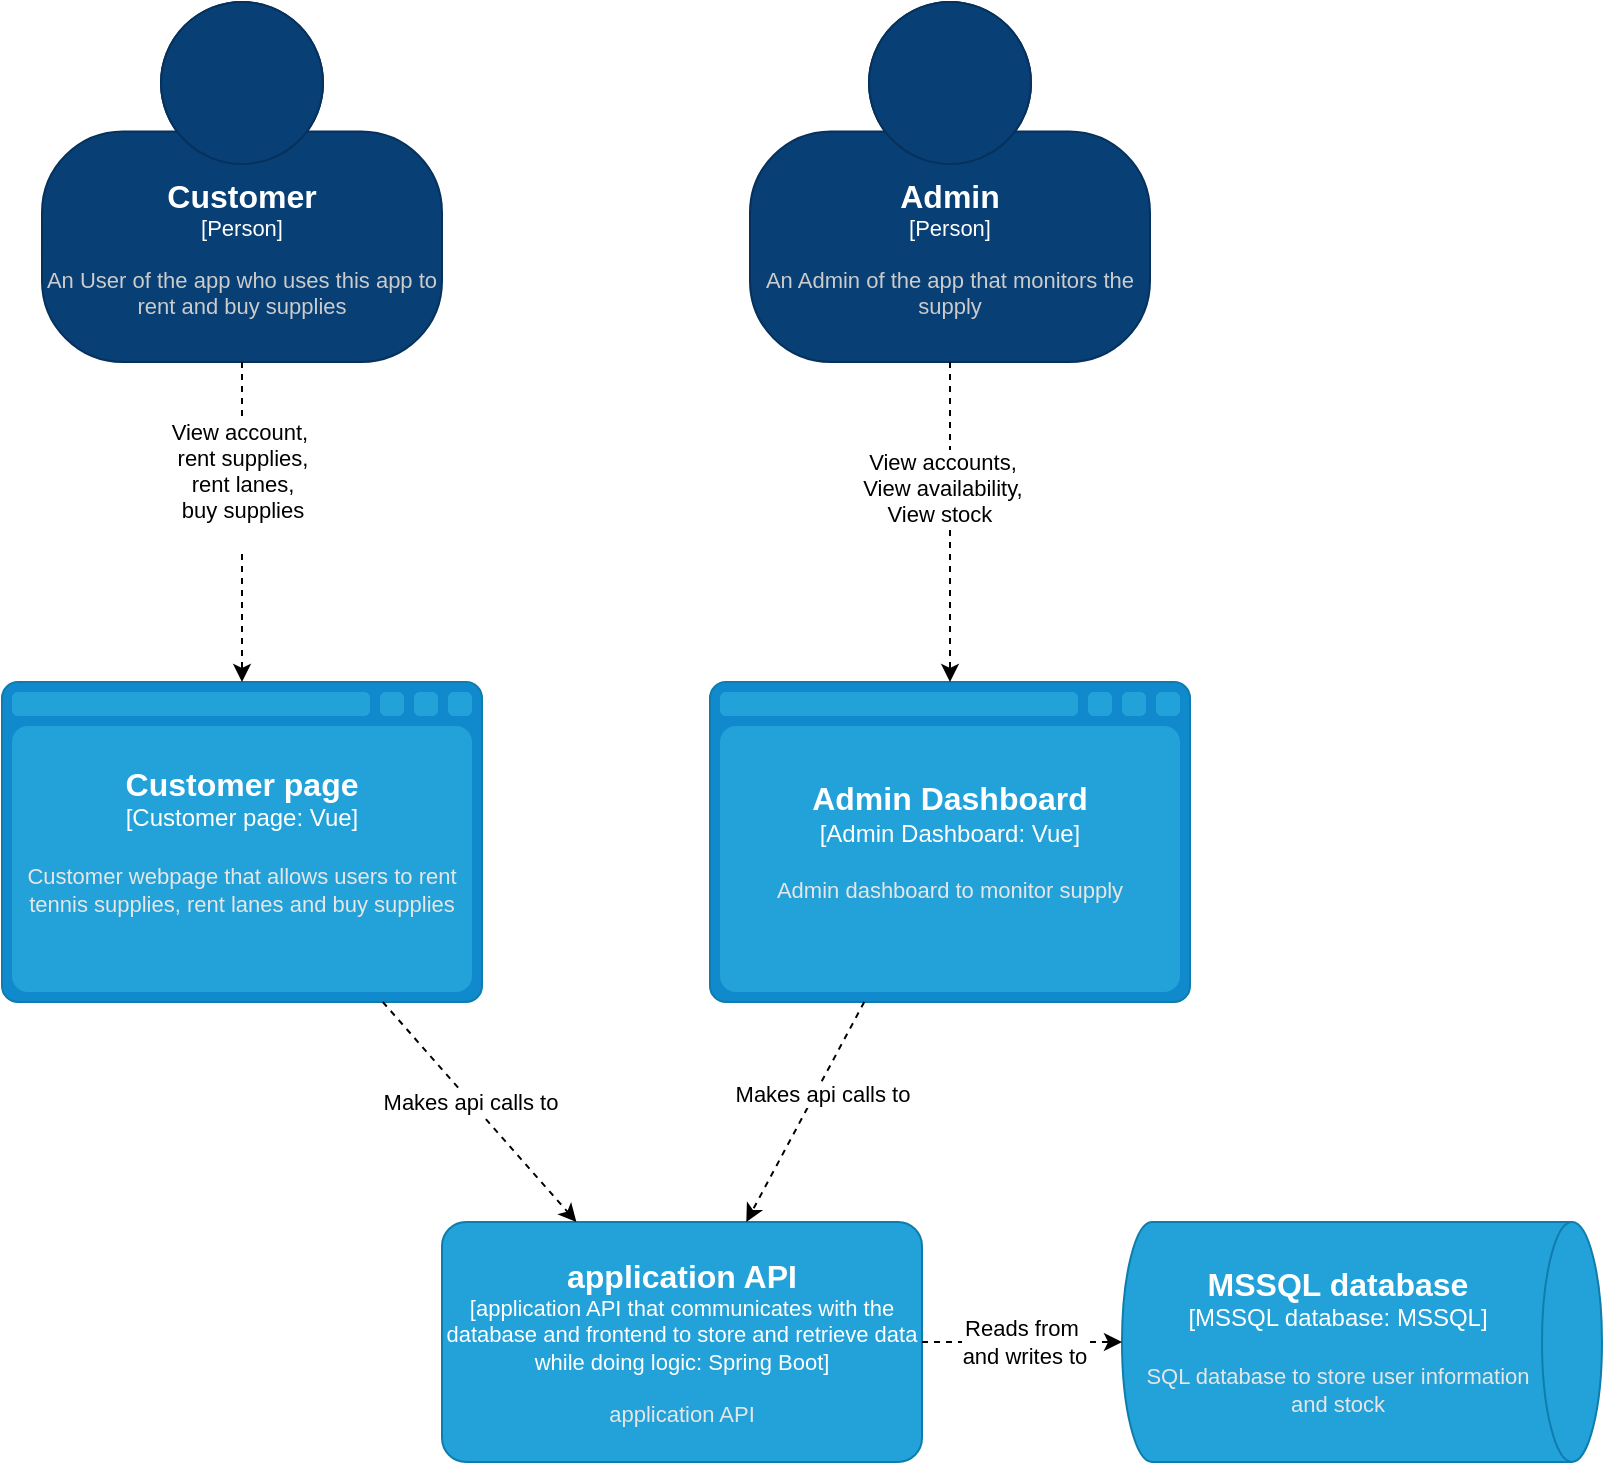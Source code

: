<mxfile version="24.1.0" type="device">
  <diagram name="Page-1" id="nPhfZetWBflj6X07gC4a">
    <mxGraphModel dx="1489" dy="1591" grid="1" gridSize="10" guides="1" tooltips="1" connect="1" arrows="1" fold="1" page="1" pageScale="1" pageWidth="1169" pageHeight="827" math="0" shadow="0">
      <root>
        <mxCell id="0" />
        <mxCell id="1" parent="0" />
        <object placeholders="1" c4Name="Customer" c4Type="Person" c4Description="An User of the app who uses this app to rent and buy supplies" label="&lt;font style=&quot;font-size: 16px&quot;&gt;&lt;b&gt;%c4Name%&lt;/b&gt;&lt;/font&gt;&lt;div&gt;[%c4Type%]&lt;/div&gt;&lt;br&gt;&lt;div&gt;&lt;font style=&quot;font-size: 11px&quot;&gt;&lt;font color=&quot;#cccccc&quot;&gt;%c4Description%&lt;/font&gt;&lt;/div&gt;" id="tJiusB9u_01UPpiJX9_t-4">
          <mxCell style="html=1;fontSize=11;dashed=0;whiteSpace=wrap;fillColor=#083F75;strokeColor=#06315C;fontColor=#ffffff;shape=mxgraph.c4.person2;align=center;metaEdit=1;points=[[0.5,0,0],[1,0.5,0],[1,0.75,0],[0.75,1,0],[0.5,1,0],[0.25,1,0],[0,0.75,0],[0,0.5,0]];resizable=0;" parent="1" vertex="1">
            <mxGeometry x="130" y="-130" width="200" height="180" as="geometry" />
          </mxCell>
        </object>
        <object placeholders="1" c4Name="Admin" c4Type="Person" c4Description="An Admin of the app that monitors the supply " label="&lt;font style=&quot;font-size: 16px&quot;&gt;&lt;b&gt;%c4Name%&lt;/b&gt;&lt;/font&gt;&lt;div&gt;[%c4Type%]&lt;/div&gt;&lt;br&gt;&lt;div&gt;&lt;font style=&quot;font-size: 11px&quot;&gt;&lt;font color=&quot;#cccccc&quot;&gt;%c4Description%&lt;/font&gt;&lt;/div&gt;" id="tJiusB9u_01UPpiJX9_t-5">
          <mxCell style="html=1;fontSize=11;dashed=0;whiteSpace=wrap;fillColor=#083F75;strokeColor=#06315C;fontColor=#ffffff;shape=mxgraph.c4.person2;align=center;metaEdit=1;points=[[0.5,0,0],[1,0.5,0],[1,0.75,0],[0.75,1,0],[0.5,1,0],[0.25,1,0],[0,0.75,0],[0,0.5,0]];resizable=0;" parent="1" vertex="1">
            <mxGeometry x="484" y="-130" width="200" height="180" as="geometry" />
          </mxCell>
        </object>
        <object placeholders="1" c4Type="Admin Dashboard" c4Container="Admin Dashboard" c4Technology="Vue" c4Description="Admin dashboard to monitor supply" label="&lt;font style=&quot;font-size: 16px&quot;&gt;&lt;b&gt;%c4Type%&lt;/b&gt;&lt;/font&gt;&lt;div&gt;[%c4Container%:&amp;nbsp;%c4Technology%]&lt;/div&gt;&lt;br&gt;&lt;div&gt;&lt;font style=&quot;font-size: 11px&quot;&gt;&lt;font color=&quot;#E6E6E6&quot;&gt;%c4Description%&lt;/font&gt;&lt;/div&gt;" id="tJiusB9u_01UPpiJX9_t-6">
          <mxCell style="shape=mxgraph.c4.webBrowserContainer2;whiteSpace=wrap;html=1;boundedLbl=1;rounded=0;labelBackgroundColor=none;strokeColor=#118ACD;fillColor=#23A2D9;strokeColor=#118ACD;strokeColor2=#0E7DAD;fontSize=12;fontColor=#ffffff;align=center;metaEdit=1;points=[[0.5,0,0],[1,0.25,0],[1,0.5,0],[1,0.75,0],[0.5,1,0],[0,0.75,0],[0,0.5,0],[0,0.25,0]];resizable=0;" parent="1" vertex="1">
            <mxGeometry x="464" y="210" width="240" height="160" as="geometry" />
          </mxCell>
        </object>
        <object placeholders="1" c4Type="Customer page" c4Container="Customer page" c4Technology="Vue" c4Description="Customer webpage that allows users to rent tennis supplies, rent lanes and buy supplies " label="&lt;font style=&quot;font-size: 16px&quot;&gt;&lt;b&gt;%c4Type%&lt;/b&gt;&lt;/font&gt;&lt;div&gt;[%c4Container%:&amp;nbsp;%c4Technology%]&lt;/div&gt;&lt;br&gt;&lt;div&gt;&lt;font style=&quot;font-size: 11px&quot;&gt;&lt;font color=&quot;#E6E6E6&quot;&gt;%c4Description%&lt;/font&gt;&lt;/div&gt;" id="tJiusB9u_01UPpiJX9_t-7">
          <mxCell style="shape=mxgraph.c4.webBrowserContainer2;whiteSpace=wrap;html=1;boundedLbl=1;rounded=0;labelBackgroundColor=none;strokeColor=#118ACD;fillColor=#23A2D9;strokeColor=#118ACD;strokeColor2=#0E7DAD;fontSize=12;fontColor=#ffffff;align=center;metaEdit=1;points=[[0.5,0,0],[1,0.25,0],[1,0.5,0],[1,0.75,0],[0.5,1,0],[0,0.75,0],[0,0.5,0],[0,0.25,0]];resizable=0;" parent="1" vertex="1">
            <mxGeometry x="110" y="210" width="240" height="160" as="geometry" />
          </mxCell>
        </object>
        <object placeholders="1" c4Name="application API" c4Type="application API that communicates with the database and frontend to store and retrieve data while doing logic" c4Technology="Spring Boot" c4Description="application API" label="&lt;font style=&quot;font-size: 16px&quot;&gt;&lt;b&gt;%c4Name%&lt;/b&gt;&lt;/font&gt;&lt;div&gt;[%c4Type%: %c4Technology%]&lt;/div&gt;&lt;br&gt;&lt;div&gt;&lt;font style=&quot;font-size: 11px&quot;&gt;&lt;font color=&quot;#E6E6E6&quot;&gt;%c4Description%&lt;/font&gt;&lt;/div&gt;" id="tJiusB9u_01UPpiJX9_t-9">
          <mxCell style="rounded=1;whiteSpace=wrap;html=1;fontSize=11;labelBackgroundColor=none;fillColor=#23A2D9;fontColor=#ffffff;align=center;arcSize=10;strokeColor=#0E7DAD;metaEdit=1;resizable=0;points=[[0.25,0,0],[0.5,0,0],[0.75,0,0],[1,0.25,0],[1,0.5,0],[1,0.75,0],[0.75,1,0],[0.5,1,0],[0.25,1,0],[0,0.75,0],[0,0.5,0],[0,0.25,0]];" parent="1" vertex="1">
            <mxGeometry x="330" y="480" width="240" height="120" as="geometry" />
          </mxCell>
        </object>
        <object placeholders="1" c4Type="MSSQL database" c4Container="MSSQL database" c4Technology="MSSQL" c4Description="SQL database to store user information and stock" label="&lt;font style=&quot;font-size: 16px&quot;&gt;&lt;b&gt;%c4Type%&lt;/b&gt;&lt;/font&gt;&lt;div&gt;[%c4Container%:&amp;nbsp;%c4Technology%]&lt;/div&gt;&lt;br&gt;&lt;div&gt;&lt;font style=&quot;font-size: 11px&quot;&gt;&lt;font color=&quot;#E6E6E6&quot;&gt;%c4Description%&lt;/font&gt;&lt;/div&gt;" id="tJiusB9u_01UPpiJX9_t-10">
          <mxCell style="shape=cylinder3;size=15;direction=south;whiteSpace=wrap;html=1;boundedLbl=1;rounded=0;labelBackgroundColor=none;fillColor=#23A2D9;fontSize=12;fontColor=#ffffff;align=center;strokeColor=#0E7DAD;metaEdit=1;points=[[0.5,0,0],[1,0.25,0],[1,0.5,0],[1,0.75,0],[0.5,1,0],[0,0.75,0],[0,0.5,0],[0,0.25,0]];resizable=0;" parent="1" vertex="1">
            <mxGeometry x="670" y="480" width="240" height="120" as="geometry" />
          </mxCell>
        </object>
        <mxCell id="zqkXiwjLQiCNz8Se2z33-1" value="" style="endArrow=classic;html=1;rounded=0;dashed=1;" edge="1" parent="1" source="tJiusB9u_01UPpiJX9_t-5" target="tJiusB9u_01UPpiJX9_t-6">
          <mxGeometry width="50" height="50" relative="1" as="geometry">
            <mxPoint x="310" y="560" as="sourcePoint" />
            <mxPoint x="360" y="510" as="targetPoint" />
          </mxGeometry>
        </mxCell>
        <mxCell id="zqkXiwjLQiCNz8Se2z33-10" value="View accounts,&lt;div&gt;View availability,&lt;/div&gt;&lt;div&gt;View stock&amp;nbsp;&lt;/div&gt;" style="edgeLabel;html=1;align=center;verticalAlign=middle;resizable=0;points=[];" vertex="1" connectable="0" parent="zqkXiwjLQiCNz8Se2z33-1">
          <mxGeometry x="-0.3" y="5" relative="1" as="geometry">
            <mxPoint x="-9" y="7" as="offset" />
          </mxGeometry>
        </mxCell>
        <mxCell id="zqkXiwjLQiCNz8Se2z33-2" value="" style="endArrow=classic;html=1;rounded=0;dashed=1;" edge="1" parent="1" source="tJiusB9u_01UPpiJX9_t-4" target="tJiusB9u_01UPpiJX9_t-7">
          <mxGeometry width="50" height="50" relative="1" as="geometry">
            <mxPoint x="320" y="570" as="sourcePoint" />
            <mxPoint x="370" y="520" as="targetPoint" />
          </mxGeometry>
        </mxCell>
        <mxCell id="zqkXiwjLQiCNz8Se2z33-9" value="View account,&amp;nbsp;&lt;div&gt;rent supplies,&lt;/div&gt;&lt;div&gt;rent lanes,&lt;/div&gt;&lt;div&gt;buy supplies&lt;/div&gt;&lt;div&gt;&lt;br&gt;&lt;/div&gt;" style="edgeLabel;html=1;align=center;verticalAlign=middle;resizable=0;points=[];" vertex="1" connectable="0" parent="zqkXiwjLQiCNz8Se2z33-2">
          <mxGeometry x="-0.404" y="3" relative="1" as="geometry">
            <mxPoint x="-3" y="13" as="offset" />
          </mxGeometry>
        </mxCell>
        <mxCell id="zqkXiwjLQiCNz8Se2z33-3" value="" style="endArrow=classic;html=1;rounded=0;dashed=1;" edge="1" parent="1" source="tJiusB9u_01UPpiJX9_t-6" target="tJiusB9u_01UPpiJX9_t-9">
          <mxGeometry width="50" height="50" relative="1" as="geometry">
            <mxPoint x="590" y="510" as="sourcePoint" />
            <mxPoint x="640" y="460" as="targetPoint" />
          </mxGeometry>
        </mxCell>
        <mxCell id="zqkXiwjLQiCNz8Se2z33-7" value="Makes api calls to" style="edgeLabel;html=1;align=center;verticalAlign=middle;resizable=0;points=[];" vertex="1" connectable="0" parent="zqkXiwjLQiCNz8Se2z33-3">
          <mxGeometry x="-0.201" y="4" relative="1" as="geometry">
            <mxPoint x="-1" as="offset" />
          </mxGeometry>
        </mxCell>
        <mxCell id="zqkXiwjLQiCNz8Se2z33-4" value="" style="endArrow=classic;html=1;rounded=0;dashed=1;" edge="1" parent="1" source="tJiusB9u_01UPpiJX9_t-7" target="tJiusB9u_01UPpiJX9_t-9">
          <mxGeometry width="50" height="50" relative="1" as="geometry">
            <mxPoint x="460" y="550" as="sourcePoint" />
            <mxPoint x="510" y="500" as="targetPoint" />
          </mxGeometry>
        </mxCell>
        <mxCell id="zqkXiwjLQiCNz8Se2z33-8" value="Makes api calls to" style="edgeLabel;html=1;align=center;verticalAlign=middle;resizable=0;points=[];" vertex="1" connectable="0" parent="zqkXiwjLQiCNz8Se2z33-4">
          <mxGeometry x="-0.098" relative="1" as="geometry">
            <mxPoint as="offset" />
          </mxGeometry>
        </mxCell>
        <mxCell id="zqkXiwjLQiCNz8Se2z33-5" value="" style="endArrow=classic;html=1;rounded=0;dashed=1;" edge="1" parent="1" source="tJiusB9u_01UPpiJX9_t-9" target="tJiusB9u_01UPpiJX9_t-10">
          <mxGeometry width="50" height="50" relative="1" as="geometry">
            <mxPoint x="880" y="450" as="sourcePoint" />
            <mxPoint x="930" y="400" as="targetPoint" />
          </mxGeometry>
        </mxCell>
        <mxCell id="zqkXiwjLQiCNz8Se2z33-6" value="Reads from&amp;nbsp;&lt;div&gt;and writes to&lt;/div&gt;" style="edgeLabel;html=1;align=center;verticalAlign=middle;resizable=0;points=[];" vertex="1" connectable="0" parent="zqkXiwjLQiCNz8Se2z33-5">
          <mxGeometry x="-0.444" y="2" relative="1" as="geometry">
            <mxPoint x="23" y="2" as="offset" />
          </mxGeometry>
        </mxCell>
      </root>
    </mxGraphModel>
  </diagram>
</mxfile>
